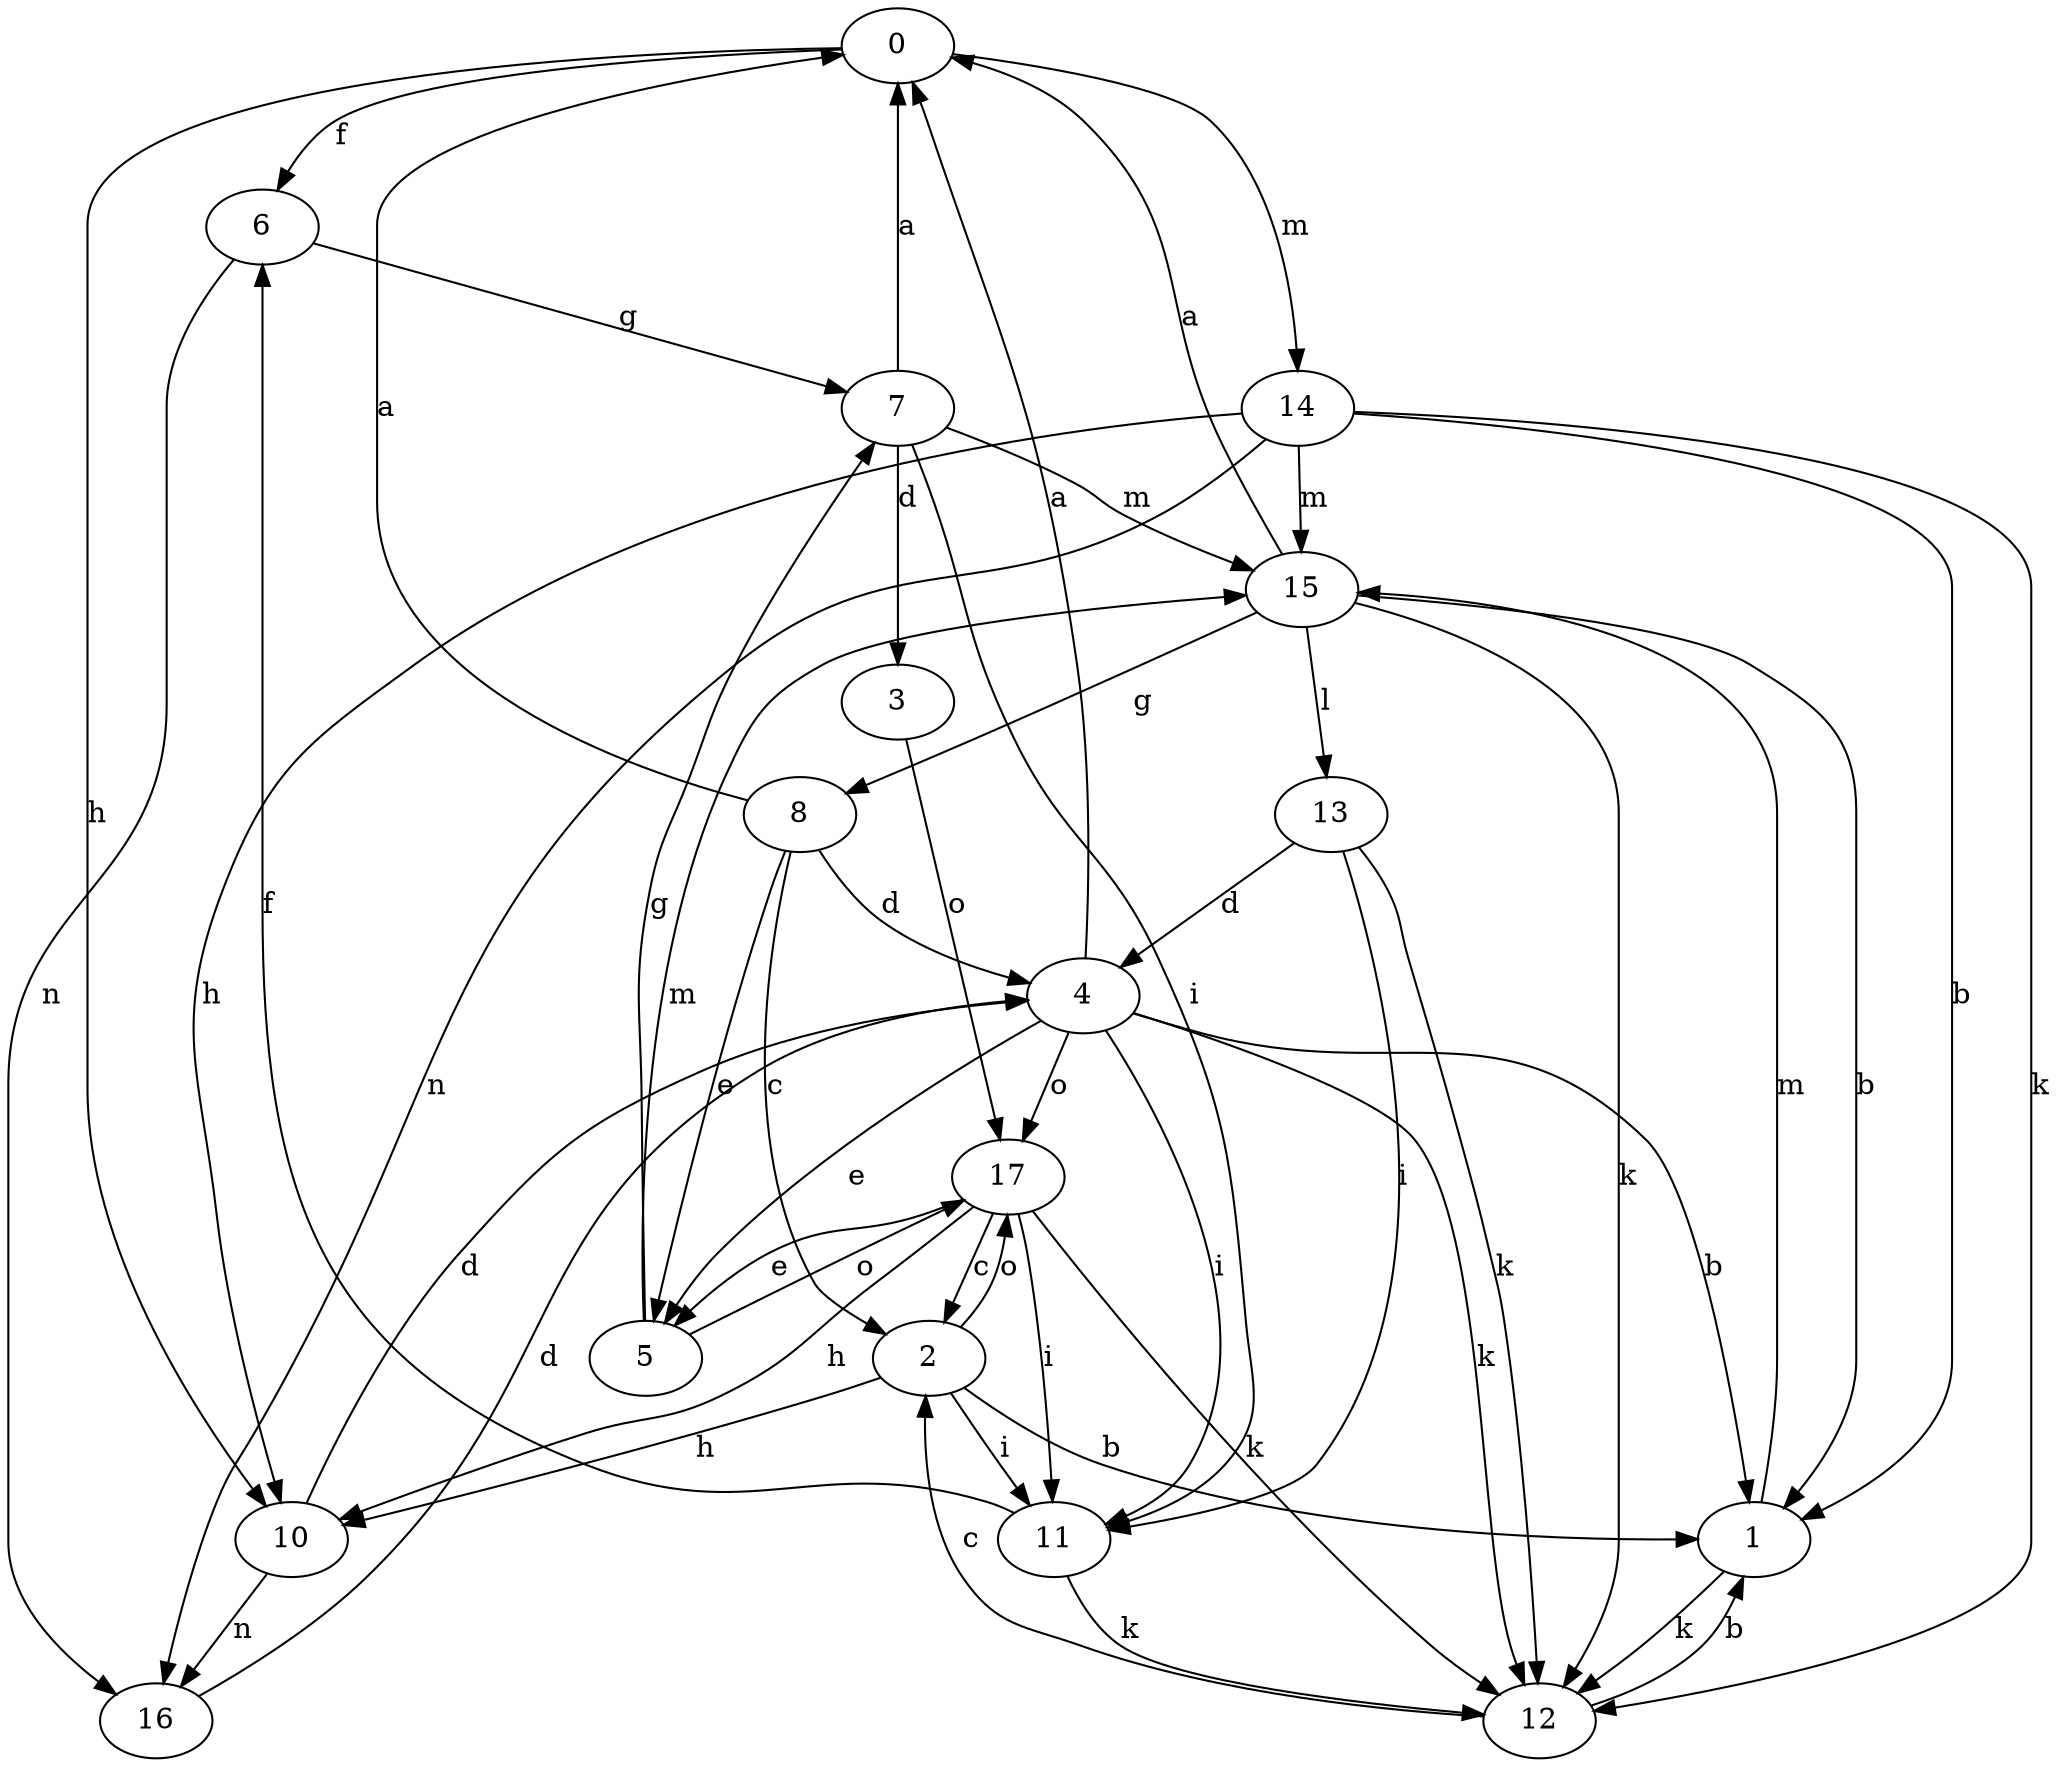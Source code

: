 strict digraph  {
0;
1;
2;
3;
4;
5;
6;
7;
8;
10;
11;
12;
13;
14;
15;
16;
17;
0 -> 6  [label=f];
0 -> 10  [label=h];
0 -> 14  [label=m];
1 -> 12  [label=k];
1 -> 15  [label=m];
2 -> 1  [label=b];
2 -> 10  [label=h];
2 -> 11  [label=i];
2 -> 17  [label=o];
3 -> 17  [label=o];
4 -> 0  [label=a];
4 -> 1  [label=b];
4 -> 5  [label=e];
4 -> 11  [label=i];
4 -> 12  [label=k];
4 -> 17  [label=o];
5 -> 7  [label=g];
5 -> 15  [label=m];
5 -> 17  [label=o];
6 -> 7  [label=g];
6 -> 16  [label=n];
7 -> 0  [label=a];
7 -> 3  [label=d];
7 -> 11  [label=i];
7 -> 15  [label=m];
8 -> 0  [label=a];
8 -> 2  [label=c];
8 -> 4  [label=d];
8 -> 5  [label=e];
10 -> 4  [label=d];
10 -> 16  [label=n];
11 -> 6  [label=f];
11 -> 12  [label=k];
12 -> 1  [label=b];
12 -> 2  [label=c];
13 -> 4  [label=d];
13 -> 11  [label=i];
13 -> 12  [label=k];
14 -> 1  [label=b];
14 -> 10  [label=h];
14 -> 12  [label=k];
14 -> 15  [label=m];
14 -> 16  [label=n];
15 -> 0  [label=a];
15 -> 1  [label=b];
15 -> 8  [label=g];
15 -> 12  [label=k];
15 -> 13  [label=l];
16 -> 4  [label=d];
17 -> 2  [label=c];
17 -> 5  [label=e];
17 -> 10  [label=h];
17 -> 11  [label=i];
17 -> 12  [label=k];
}
